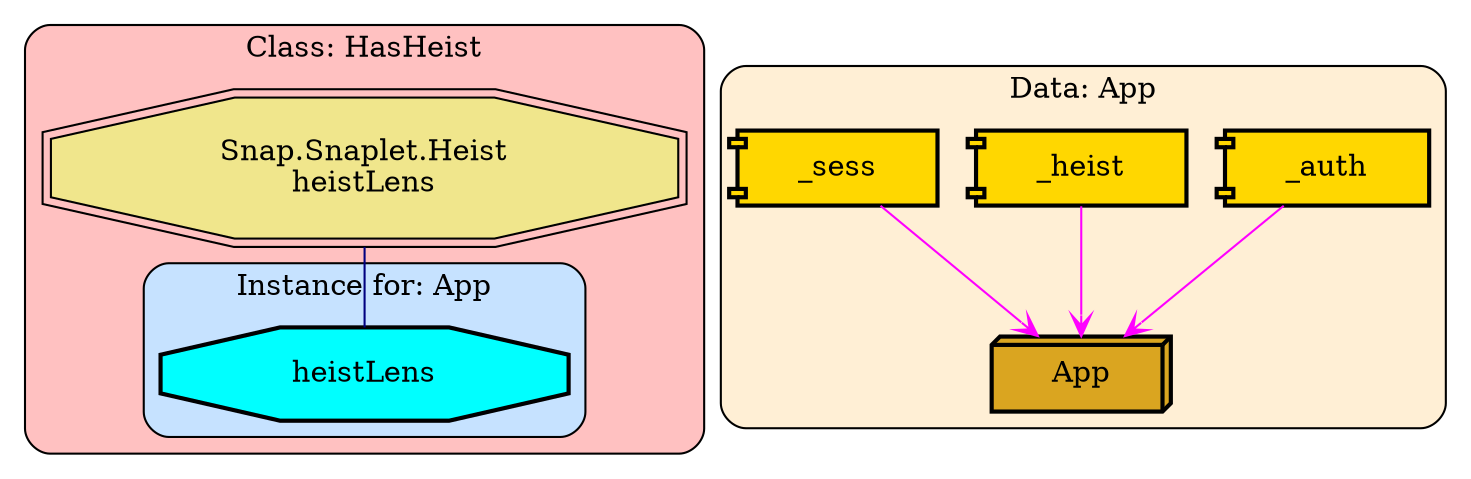 digraph "Diagram of: Application" {
    node [margin="0.4,0.1"
         ,style=filled];
    subgraph cluster_Class_HasHeist {
        graph [label="Class: HasHeist"
              ,style="filled,rounded"
              ,fillcolor=rosybrown1];
        subgraph cluster_Class_HasHeist_Data_App {
            graph [label="Instance for: App"
                  ,style="filled,rounded"
                  ,fillcolor=slategray1];
            5 [label=heistLens
              ,shape=octagon
              ,fillcolor=cyan
              ,style="filled,bold"];
        }
        6 [label="Snap.Snaplet.Heist\nheistLens"
          ,shape=doubleoctagon
          ,fillcolor=khaki
          ,style="filled,solid"];
    }
    subgraph cluster_Data_App {
        graph [label="Data: App"
              ,style="filled,rounded"
              ,fillcolor=papayawhip];
        1 [label=App
          ,shape=box3d
          ,fillcolor=goldenrod
          ,style="filled,bold"];
        2 [label=_auth
          ,shape=component
          ,fillcolor=gold
          ,style="filled,bold"];
        3 [label=_heist
          ,shape=component
          ,fillcolor=gold
          ,style="filled,bold"];
        4 [label=_sess
          ,shape=component
          ,fillcolor=gold
          ,style="filled,bold"];
    }
    2 -> 1 [penwidth=1
           ,color=magenta
           ,arrowtail=odot
           ,arrowhead=vee];
    3 -> 1 [penwidth=1
           ,color=magenta
           ,arrowtail=odot
           ,arrowhead=vee];
    4 -> 1 [penwidth=1
           ,color=magenta
           ,arrowtail=odot
           ,arrowhead=vee];
    6 -> 5 [penwidth=1
           ,color=navy
           ,dir=none];
}
